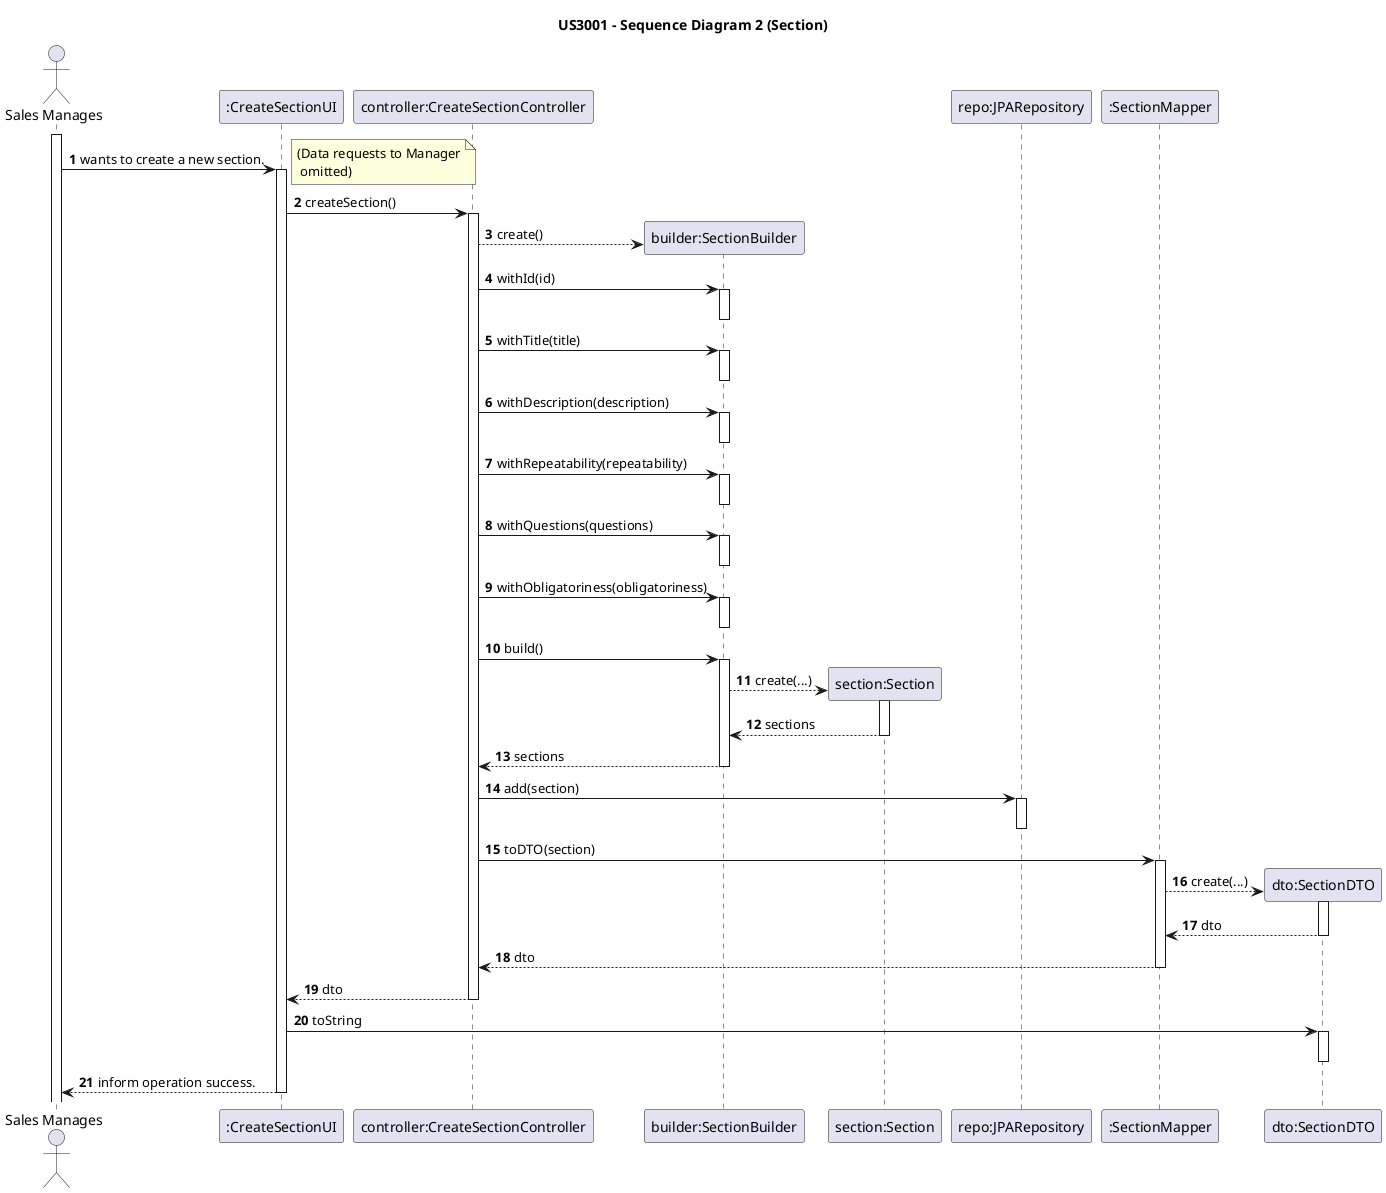 @startuml
title US3001 - Sequence Diagram 2 (Section)

autonumber

actor "Sales Manages" as manager

activate manager

    manager -> ":CreateSectionUI" as ui:wants to create a new section.
    activate ui
        note right: (Data requests to Manager\n omitted)
        ui -> "controller:CreateSectionController" as controller: createSection()
        activate controller

            controller --> "builder:SectionBuilder" as builder**:create()
            controller -> builder:withId(id)
            activate builder
            deactivate builder

            controller -> builder:withTitle(title)
            activate builder
            deactivate builder

            controller -> builder:withDescription(description)
            activate builder
            deactivate builder

            controller -> builder:withRepeatability(repeatability)
            activate builder
            deactivate builder

            controller -> builder:withQuestions(questions)
            activate builder
            deactivate builder

            controller -> builder:withObligatoriness(obligatoriness)
            activate builder
            deactivate builder

            controller -> builder:build()
            activate builder
                builder --> "section:Section" as sections**:create(...)
                activate sections
                sections --> builder : sections
                deactivate sections
               builder-->controller: sections
            deactivate builder

            controller -> "repo:JPARepository" as repo: add(section)
            activate repo
            deactivate repo


            controller -> ":SectionMapper" as mapper:toDTO(section)
            activate mapper
                mapper --> "dto:SectionDTO" as dto**: create(...)
                activate dto
                    dto--> mapper:dto
                deactivate dto
                mapper --> controller:dto
            deactivate mapper
            controller --> ui:dto
        deactivate controller
        ui -> dto: toString
        activate dto
        deactivate dto
        ui --> manager: inform operation success.
    deactivate ui
@enduml